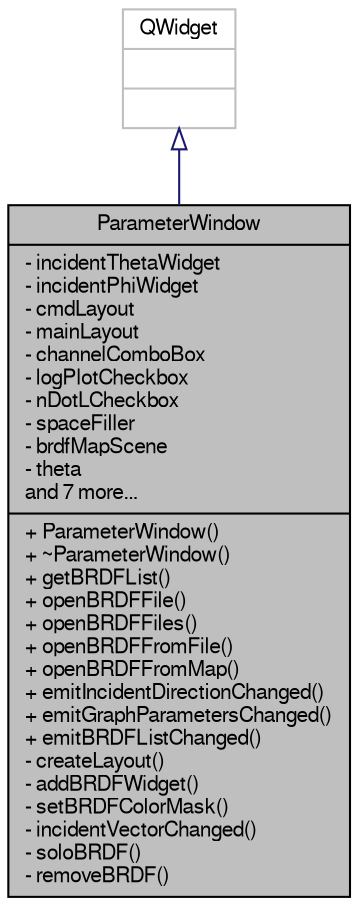 digraph "ParameterWindow"
{
 // LATEX_PDF_SIZE
  edge [fontname="FreeSans",fontsize="10",labelfontname="FreeSans",labelfontsize="10"];
  node [fontname="FreeSans",fontsize="10",shape=record];
  Node2 [label="{ParameterWindow\n|- incidentThetaWidget\l- incidentPhiWidget\l- cmdLayout\l- mainLayout\l- channelComboBox\l- logPlotCheckbox\l- nDotLCheckbox\l- spaceFiller\l- brdfMapScene\l- theta\land 7 more...\l|+ ParameterWindow()\l+ ~ParameterWindow()\l+ getBRDFList()\l+ openBRDFFile()\l+ openBRDFFiles()\l+ openBRDFFromFile()\l+ openBRDFFromMap()\l+ emitIncidentDirectionChanged()\l+ emitGraphParametersChanged()\l+ emitBRDFListChanged()\l- createLayout()\l- addBRDFWidget()\l- setBRDFColorMask()\l- incidentVectorChanged()\l- soloBRDF()\l- removeBRDF()\l}",height=0.2,width=0.4,color="black", fillcolor="grey75", style="filled", fontcolor="black",tooltip=" "];
  Node3 -> Node2 [dir="back",color="midnightblue",fontsize="10",style="solid",arrowtail="onormal",fontname="FreeSans"];
  Node3 [label="{QWidget\n||}",height=0.2,width=0.4,color="grey75", fillcolor="white", style="filled",tooltip=" "];
}
